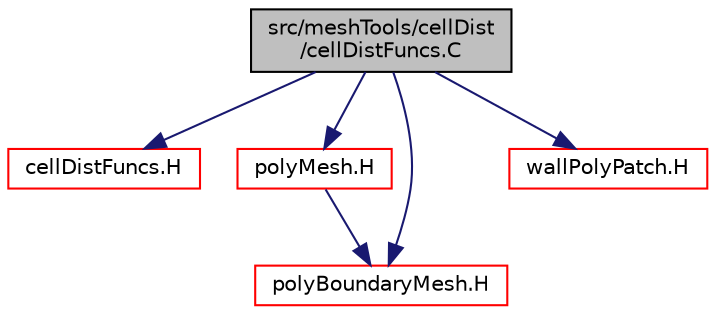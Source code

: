 digraph "src/meshTools/cellDist/cellDistFuncs.C"
{
  bgcolor="transparent";
  edge [fontname="Helvetica",fontsize="10",labelfontname="Helvetica",labelfontsize="10"];
  node [fontname="Helvetica",fontsize="10",shape=record];
  Node0 [label="src/meshTools/cellDist\l/cellDistFuncs.C",height=0.2,width=0.4,color="black", fillcolor="grey75", style="filled", fontcolor="black"];
  Node0 -> Node1 [color="midnightblue",fontsize="10",style="solid",fontname="Helvetica"];
  Node1 [label="cellDistFuncs.H",height=0.2,width=0.4,color="red",URL="$a08117.html"];
  Node0 -> Node167 [color="midnightblue",fontsize="10",style="solid",fontname="Helvetica"];
  Node167 [label="polyMesh.H",height=0.2,width=0.4,color="red",URL="$a12398.html"];
  Node167 -> Node200 [color="midnightblue",fontsize="10",style="solid",fontname="Helvetica"];
  Node200 [label="polyBoundaryMesh.H",height=0.2,width=0.4,color="red",URL="$a12383.html"];
  Node0 -> Node236 [color="midnightblue",fontsize="10",style="solid",fontname="Helvetica"];
  Node236 [label="wallPolyPatch.H",height=0.2,width=0.4,color="red",URL="$a12515.html"];
  Node0 -> Node200 [color="midnightblue",fontsize="10",style="solid",fontname="Helvetica"];
}

